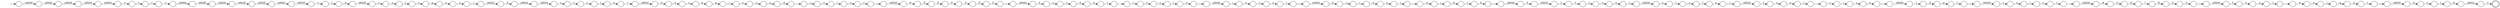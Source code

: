 digraph Automaton {
  rankdir = LR;
  0 [shape=circle,label=""];
  0 -> 152 [label="0"]
  1 [shape=circle,label=""];
  1 -> 75 [label="t"]
  2 [shape=circle,label=""];
  2 -> 83 [label="0"]
  3 [shape=circle,label=""];
  3 -> 99 [label="F"]
  4 [shape=circle,label=""];
  4 -> 59 [label=">"]
  5 [shape=circle,label=""];
  5 -> 23 [label="-"]
  6 [shape=circle,label=""];
  6 -> 155 [label="="]
  7 [shape=circle,label=""];
  7 -> 74 [label="0"]
  8 [shape=circle,label=""];
  8 -> 77 [label="b"]
  9 [shape=circle,label=""];
  9 -> 115 [label="\u0020"]
  10 [shape=circle,label=""];
  10 -> 169 [label="r"]
  11 [shape=circle,label=""];
  11 -> 131 [label="o"]
  12 [shape=circle,label=""];
  12 -> 161 [label="o"]
  13 [shape=circle,label=""];
  13 -> 8 [label="\u0020"]
  14 [shape=circle,label=""];
  14 -> 118 [label=":"]
  15 [shape=circle,label=""];
  15 -> 19 [label="E"]
  16 [shape=circle,label=""];
  16 -> 36 [label="e"]
  17 [shape=circle,label=""];
  17 -> 87 [label=">"]
  18 [shape=circle,label=""];
  18 -> 12 [label="l"]
  19 [shape=circle,label=""];
  19 -> 90 [label="7"]
  20 [shape=circle,label=""];
  20 -> 91 [label="e"]
  21 [shape=circle,label=""];
  21 -> 119 [label=";"]
  22 [shape=circle,label=""];
  22 -> 157 [label="\u0020"]
  23 [shape=circle,label=""];
  23 -> 61 [label="s"]
  24 [shape=circle,label=""];
  24 -> 51 [label="c"]
  25 [shape=circle,label=""];
  25 -> 11 [label="f"]
  26 [shape=circle,label=""];
  26 -> 52 [label="\u0022"]
  27 [shape=circle,label=""];
  27 -> 24 [label="-"]
  28 [shape=circle,label=""];
  28 -> 93 [label="o"]
  29 [shape=circle,label=""];
  29 -> 25 [label="\u0020"]
  30 [shape=circle,label=""];
  30 -> 123 [label="o"]
  31 [shape=circle,label=""];
  31 -> 82 [label="F"]
  32 [shape=circle,label=""];
  32 -> 81 [label="#"]
  33 [shape=circle,label=""];
  33 -> 135 [label="l"]
  34 [shape=circle,label=""];
  34 -> 104 [label="e"]
  35 [shape=circle,label=""];
  35 -> 73 [label="k"]
  36 [shape=circle,label=""];
  36 -> 102 [label="r"]
  37 [shape=circle,label=""];
  37 -> 132 [label="o"]
  38 [shape=circle,label=""];
  38 -> 31 [label="F"]
  39 [shape=circle,label=""];
  39 -> 20 [label="w"]
  40 [shape=circle,label=""];
  40 -> 4 [label="\u0022"]
  41 [shape=circle,label=""];
  41 -> 103 [label="b"]
  42 [shape=circle,label=""];
  42 -> 72 [label="t"]
  43 [shape=circle,label=""];
  43 -> 35 [label="c"]
  44 [shape=circle,label=""];
  44 -> 168 [label="\u0020"]
  45 [shape=circle,label=""];
  45 -> 69 [label="l"]
  46 [shape=circle,label=""];
  46 -> 5 [label="t"]
  47 [shape=circle,label=""];
  47 -> 147 [label="\u0020"]
  48 [shape=circle,label=""];
  48 -> 134 [label=":"]
  49 [shape=circle,label=""];
  49 -> 32 [label="\u0020"]
  50 [shape=circle,label=""];
  50 -> 47 [label="\u0020"]
  51 [shape=circle,label=""];
  51 -> 18 [label="o"]
  52 [shape=circle,label=""];
  52 -> 138 [label="4"]
  53 [shape=circle,label=""];
  53 -> 106 [label="f"]
  54 [shape=circle,label=""];
  initial [shape=plaintext,label=""];
  initial -> 54
  54 -> 80 [label="\u0020"]
  55 [shape=circle,label=""];
  55 -> 121 [label="f"]
  56 [shape=circle,label=""];
  56 -> 140 [label="a"]
  57 [shape=circle,label=""];
  57 -> 129 [label="e"]
  58 [shape=circle,label=""];
  58 -> 144 [label="n"]
  59 [shape=doublecircle,label=""];
  60 [shape=circle,label=""];
  60 -> 44 [label="\u000a"]
  61 [shape=circle,label=""];
  61 -> 137 [label="i"]
  62 [shape=circle,label=""];
  62 -> 136 [label="e"]
  63 [shape=circle,label=""];
  63 -> 120 [label="s"]
  64 [shape=circle,label=""];
  64 -> 39 [label="-"]
  65 [shape=circle,label=""];
  65 -> 37 [label="b"]
  66 [shape=circle,label=""];
  66 -> 10 [label="o"]
  67 [shape=circle,label=""];
  67 -> 26 [label="="]
  68 [shape=circle,label=""];
  68 -> 110 [label="t"]
  69 [shape=circle,label=""];
  69 -> 14 [label="e"]
  70 [shape=circle,label=""];
  70 -> 34 [label="s"]
  71 [shape=circle,label=""];
  71 -> 50 [label="\u0020"]
  72 [shape=circle,label=""];
  72 -> 45 [label="y"]
  73 [shape=circle,label=""];
  73 -> 133 [label="g"]
  74 [shape=circle,label=""];
  74 -> 29 [label=";"]
  75 [shape=circle,label=""];
  75 -> 130 [label="y"]
  76 [shape=circle,label=""];
  76 -> 58 [label="u"]
  77 [shape=circle,label=""];
  77 -> 94 [label="o"]
  78 [shape=circle,label=""];
  78 -> 7 [label="0"]
  79 [shape=circle,label=""];
  79 -> 92 [label="o"]
  80 [shape=circle,label=""];
  80 -> 71 [label="\u0020"]
  81 [shape=circle,label=""];
  81 -> 15 [label="C"]
  82 [shape=circle,label=""];
  82 -> 167 [label="F"]
  83 [shape=circle,label=""];
  83 -> 17 [label="\u0022"]
  84 [shape=circle,label=""];
  84 -> 127 [label="<"]
  85 [shape=circle,label=""];
  85 -> 122 [label="\u0020"]
  86 [shape=circle,label=""];
  86 -> 109 [label="\u0020"]
  87 [shape=circle,label=""];
  87 -> 55 [label="<"]
  88 [shape=circle,label=""];
  88 -> 76 [label="o"]
  89 [shape=circle,label=""];
  89 -> 48 [label="t"]
  90 [shape=circle,label=""];
  90 -> 78 [label="E"]
  91 [shape=circle,label=""];
  91 -> 148 [label="i"]
  92 [shape=circle,label=""];
  92 -> 30 [label="l"]
  93 [shape=circle,label=""];
  93 -> 128 [label="l"]
  94 [shape=circle,label=""];
  94 -> 96 [label="r"]
  95 [shape=circle,label=""];
  95 -> 98 [label="i"]
  96 [shape=circle,label=""];
  96 -> 16 [label="d"]
  97 [shape=circle,label=""];
  97 -> 46 [label="n"]
  98 [shape=circle,label=""];
  98 -> 68 [label="d"]
  99 [shape=circle,label=""];
  99 -> 13 [label=";"]
  100 [shape=circle,label=""];
  100 -> 40 [label="d"]
  101 [shape=circle,label=""];
  101 -> 60 [label=">"]
  102 [shape=circle,label=""];
  102 -> 108 [label="-"]
  103 [shape=circle,label=""];
  103 -> 43 [label="a"]
  104 [shape=circle,label=""];
  104 -> 145 [label="t"]
  105 [shape=circle,label=""];
  105 -> 70 [label="n"]
  106 [shape=circle,label=""];
  106 -> 97 [label="o"]
  107 [shape=circle,label=""];
  107 -> 2 [label="\u0020"]
  108 [shape=circle,label=""];
  108 -> 42 [label="s"]
  109 [shape=circle,label=""];
  109 -> 1 [label="s"]
  110 [shape=circle,label=""];
  110 -> 159 [label="h"]
  111 [shape=circle,label=""];
  111 -> 38 [label="F"]
  112 [shape=circle,label=""];
  112 -> 126 [label="-"]
  113 [shape=circle,label=""];
  113 -> 49 [label=":"]
  114 [shape=circle,label=""];
  114 -> 164 [label="e"]
  115 [shape=circle,label=""];
  115 -> 22 [label="\u0020"]
  116 [shape=circle,label=""];
  116 -> 85 [label="d"]
  117 [shape=circle,label=""];
  117 -> 162 [label=":"]
  118 [shape=circle,label=""];
  118 -> 160 [label="\u0020"]
  119 [shape=circle,label=""];
  119 -> 142 [label="\u0020"]
  120 [shape=circle,label=""];
  120 -> 163 [label="t"]
  121 [shape=circle,label=""];
  121 -> 141 [label="o"]
  122 [shape=circle,label=""];
  122 -> 28 [label="c"]
  123 [shape=circle,label=""];
  123 -> 113 [label="r"]
  124 [shape=circle,label=""];
  124 -> 111 [label="#"]
  125 [shape=circle,label=""];
  125 -> 153 [label="\u0020"]
  126 [shape=circle,label=""];
  126 -> 95 [label="w"]
  127 [shape=circle,label=""];
  127 -> 116 [label="t"]
  128 [shape=circle,label=""];
  128 -> 151 [label="s"]
  129 [shape=circle,label=""];
  129 -> 125 [label=":"]
  130 [shape=circle,label=""];
  130 -> 62 [label="l"]
  131 [shape=circle,label=""];
  131 -> 139 [label="n"]
  132 [shape=circle,label=""];
  132 -> 100 [label="l"]
  133 [shape=circle,label=""];
  133 -> 88 [label="r"]
  134 [shape=circle,label=""];
  134 -> 65 [label="\u0020"]
  135 [shape=circle,label=""];
  135 -> 6 [label="e"]
  136 [shape=circle,label=""];
  136 -> 143 [label="="]
  137 [shape=circle,label=""];
  137 -> 57 [label="z"]
  138 [shape=circle,label=""];
  138 -> 150 [label="\u0022"]
  139 [shape=circle,label=""];
  139 -> 64 [label="t"]
  140 [shape=circle,label=""];
  140 -> 67 [label="n"]
  141 [shape=circle,label=""];
  141 -> 154 [label="n"]
  142 [shape=circle,label=""];
  142 -> 79 [label="c"]
  143 [shape=circle,label=""];
  143 -> 53 [label="\u0022"]
  144 [shape=circle,label=""];
  144 -> 27 [label="d"]
  145 [shape=circle,label=""];
  145 -> 146 [label=";"]
  146 [shape=circle,label=""];
  146 -> 158 [label="\u0020"]
  147 [shape=circle,label=""];
  147 -> 166 [label="<"]
  148 [shape=circle,label=""];
  148 -> 165 [label="g"]
  149 [shape=circle,label=""];
  149 -> 21 [label="t"]
  150 [shape=circle,label=""];
  150 -> 63 [label="\u0020"]
  151 [shape=circle,label=""];
  151 -> 56 [label="p"]
  152 [shape=circle,label=""];
  152 -> 149 [label="p"]
  153 [shape=circle,label=""];
  153 -> 0 [label="1"]
  154 [shape=circle,label=""];
  154 -> 86 [label="t"]
  155 [shape=circle,label=""];
  155 -> 41 [label="\u0022"]
  156 [shape=circle,label=""];
  156 -> 101 [label="r"]
  157 [shape=circle,label=""];
  157 -> 84 [label="\u0020"]
  158 [shape=circle,label=""];
  158 -> 66 [label="b"]
  159 [shape=circle,label=""];
  159 -> 107 [label=":"]
  160 [shape=circle,label=""];
  160 -> 105 [label="i"]
  161 [shape=circle,label=""];
  161 -> 117 [label="r"]
  162 [shape=circle,label=""];
  162 -> 124 [label="\u0020"]
  163 [shape=circle,label=""];
  163 -> 33 [label="y"]
  164 [shape=circle,label=""];
  164 -> 112 [label="r"]
  165 [shape=circle,label=""];
  165 -> 89 [label="h"]
  166 [shape=circle,label=""];
  166 -> 156 [label="t"]
  167 [shape=circle,label=""];
  167 -> 3 [label="F"]
  168 [shape=circle,label=""];
  168 -> 9 [label="\u0020"]
  169 [shape=circle,label=""];
  169 -> 114 [label="d"]
}

